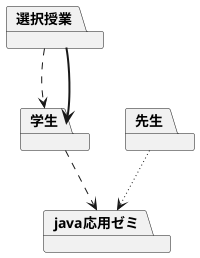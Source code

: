 @startuml ユースケース図
package 選択授業
package 学生
package 先生
package java応用ゼミ

選択授業 -[dashed]-> 学生
選択授業 -[bold]-> 学生
学生-[dashed]->java応用ゼミ
先生-[dotted]->java応用ゼミ

@enduml